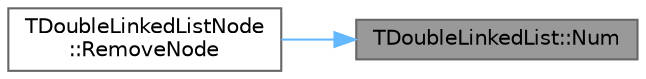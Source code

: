 digraph "TDoubleLinkedList::Num"
{
 // INTERACTIVE_SVG=YES
 // LATEX_PDF_SIZE
  bgcolor="transparent";
  edge [fontname=Helvetica,fontsize=10,labelfontname=Helvetica,labelfontsize=10];
  node [fontname=Helvetica,fontsize=10,shape=box,height=0.2,width=0.4];
  rankdir="RL";
  Node1 [id="Node000001",label="TDoubleLinkedList::Num",height=0.2,width=0.4,color="gray40", fillcolor="grey60", style="filled", fontcolor="black",tooltip="Returns the number of items in the list."];
  Node1 -> Node2 [id="edge1_Node000001_Node000002",dir="back",color="steelblue1",style="solid",tooltip=" "];
  Node2 [id="Node000002",label="TDoubleLinkedListNode\l::RemoveNode",height=0.2,width=0.4,color="grey40", fillcolor="white", style="filled",URL="$d4/d9e/classTDoubleLinkedList.html#a7df7514ae03388d9ef3e622e94f7b11f",tooltip=" "];
}
